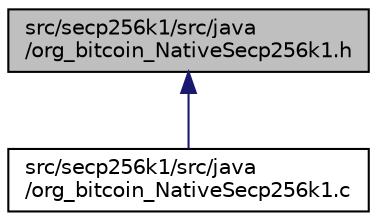 digraph "src/secp256k1/src/java/org_bitcoin_NativeSecp256k1.h"
{
  edge [fontname="Helvetica",fontsize="10",labelfontname="Helvetica",labelfontsize="10"];
  node [fontname="Helvetica",fontsize="10",shape=record];
  Node2 [label="src/secp256k1/src/java\l/org_bitcoin_NativeSecp256k1.h",height=0.2,width=0.4,color="black", fillcolor="grey75", style="filled", fontcolor="black"];
  Node2 -> Node3 [dir="back",color="midnightblue",fontsize="10",style="solid",fontname="Helvetica"];
  Node3 [label="src/secp256k1/src/java\l/org_bitcoin_NativeSecp256k1.c",height=0.2,width=0.4,color="black", fillcolor="white", style="filled",URL="$org__bitcoin___native_secp256k1_8c.html"];
}
